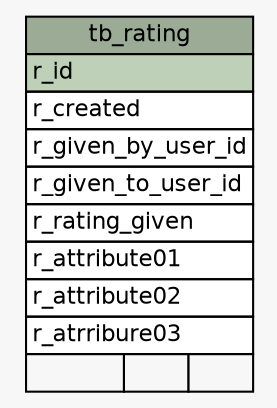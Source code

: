 // dot 2.34.0 on Linux 3.11.6-1-MANJARO
// SchemaSpy rev 590
digraph "tb_rating" {
  graph [
    rankdir="RL"
    bgcolor="#f7f7f7"
    nodesep="0.18"
    ranksep="0.46"
    fontname="Helvetica"
    fontsize="11"
  ];
  node [
    fontname="Helvetica"
    fontsize="11"
    shape="plaintext"
  ];
  edge [
    arrowsize="0.8"
  ];
  "tb_rating" [
    label=<
    <TABLE BORDER="0" CELLBORDER="1" CELLSPACING="0" BGCOLOR="#ffffff">
      <TR><TD COLSPAN="3" BGCOLOR="#9bab96" ALIGN="CENTER">tb_rating</TD></TR>
      <TR><TD PORT="r_id" COLSPAN="3" BGCOLOR="#bed1b8" ALIGN="LEFT">r_id</TD></TR>
      <TR><TD PORT="r_created" COLSPAN="3" ALIGN="LEFT">r_created</TD></TR>
      <TR><TD PORT="r_given_by_user_id" COLSPAN="3" ALIGN="LEFT">r_given_by_user_id</TD></TR>
      <TR><TD PORT="r_given_to_user_id" COLSPAN="3" ALIGN="LEFT">r_given_to_user_id</TD></TR>
      <TR><TD PORT="r_rating_given" COLSPAN="3" ALIGN="LEFT">r_rating_given</TD></TR>
      <TR><TD PORT="r_attribute01" COLSPAN="3" ALIGN="LEFT">r_attribute01</TD></TR>
      <TR><TD PORT="r_attribute02" COLSPAN="3" ALIGN="LEFT">r_attribute02</TD></TR>
      <TR><TD PORT="r_atrribure03" COLSPAN="3" ALIGN="LEFT">r_atrribure03</TD></TR>
      <TR><TD ALIGN="LEFT" BGCOLOR="#f7f7f7">  </TD><TD ALIGN="RIGHT" BGCOLOR="#f7f7f7">  </TD><TD ALIGN="RIGHT" BGCOLOR="#f7f7f7">  </TD></TR>
    </TABLE>>
    URL="tables/tb_rating.html"
    tooltip="tb_rating"
  ];
}
